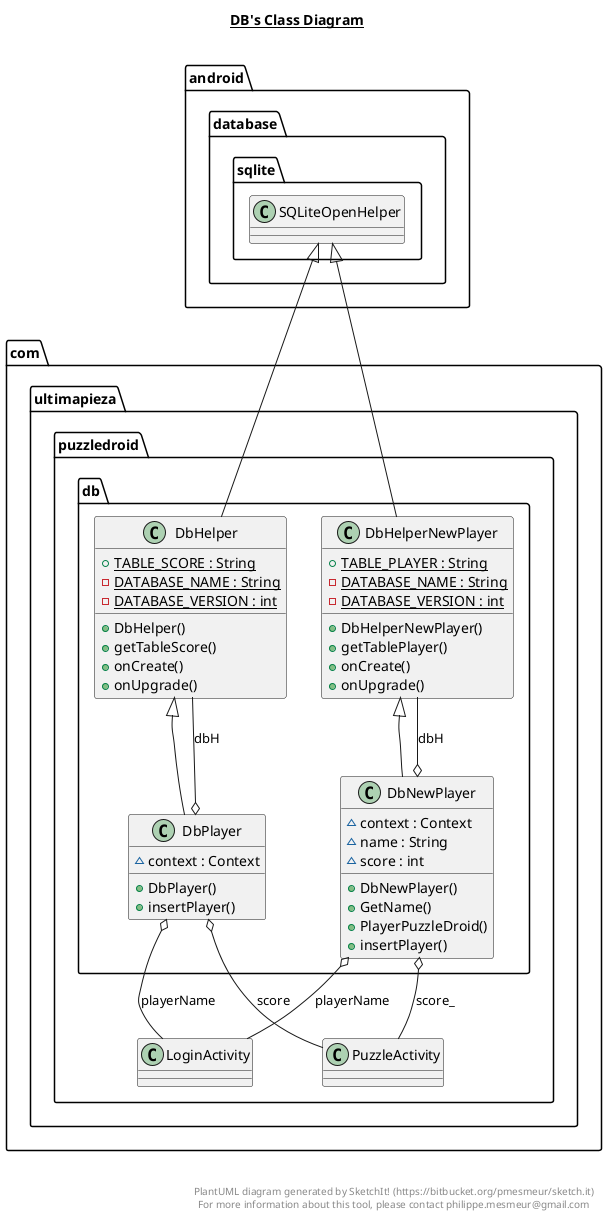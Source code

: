 @startuml

title __DB's Class Diagram__\n

  namespace com.ultimapieza.puzzledroid {
    namespace db {
      class com.ultimapieza.puzzledroid.db.DbHelper {
          {static} + TABLE_SCORE : String
          {static} - DATABASE_NAME : String
          {static} - DATABASE_VERSION : int
          + DbHelper()
          + getTableScore()
          + onCreate()
          + onUpgrade()
      }
    }
  }
  

  namespace com.ultimapieza.puzzledroid {
    namespace db {
      class com.ultimapieza.puzzledroid.db.DbHelperNewPlayer {
          {static} + TABLE_PLAYER : String
          {static} - DATABASE_NAME : String
          {static} - DATABASE_VERSION : int
          + DbHelperNewPlayer()
          + getTablePlayer()
          + onCreate()
          + onUpgrade()
      }
    }
  }
  

  namespace com.ultimapieza.puzzledroid {
    namespace db {
      class com.ultimapieza.puzzledroid.db.DbNewPlayer {
          ~ context : Context
          ~ name : String
          ~ score : int
          + DbNewPlayer()
          + GetName()
          + PlayerPuzzleDroid()
          + insertPlayer()
      }
    }
  }
  

  namespace com.ultimapieza.puzzledroid {
    namespace db {
      class com.ultimapieza.puzzledroid.db.DbPlayer {
          ~ context : Context
          + DbPlayer()
          + insertPlayer()
      }
    }
  }
  

  com.ultimapieza.puzzledroid.db.DbHelper -up-|> android.database.sqlite.SQLiteOpenHelper
  com.ultimapieza.puzzledroid.db.DbHelperNewPlayer -up-|> android.database.sqlite.SQLiteOpenHelper
  com.ultimapieza.puzzledroid.db.DbNewPlayer -up-|> com.ultimapieza.puzzledroid.db.DbHelperNewPlayer
  com.ultimapieza.puzzledroid.db.DbNewPlayer o-- com.ultimapieza.puzzledroid.db.DbHelperNewPlayer : dbH
  com.ultimapieza.puzzledroid.db.DbNewPlayer o-- com.ultimapieza.puzzledroid.LoginActivity : playerName
  com.ultimapieza.puzzledroid.db.DbNewPlayer o-- com.ultimapieza.puzzledroid.PuzzleActivity : score_
  com.ultimapieza.puzzledroid.db.DbPlayer -up-|> com.ultimapieza.puzzledroid.db.DbHelper
  com.ultimapieza.puzzledroid.db.DbPlayer o-- com.ultimapieza.puzzledroid.db.DbHelper : dbH
  com.ultimapieza.puzzledroid.db.DbPlayer o-- com.ultimapieza.puzzledroid.LoginActivity : playerName
  com.ultimapieza.puzzledroid.db.DbPlayer o-- com.ultimapieza.puzzledroid.PuzzleActivity : score


right footer


PlantUML diagram generated by SketchIt! (https://bitbucket.org/pmesmeur/sketch.it)
For more information about this tool, please contact philippe.mesmeur@gmail.com
endfooter

@enduml
